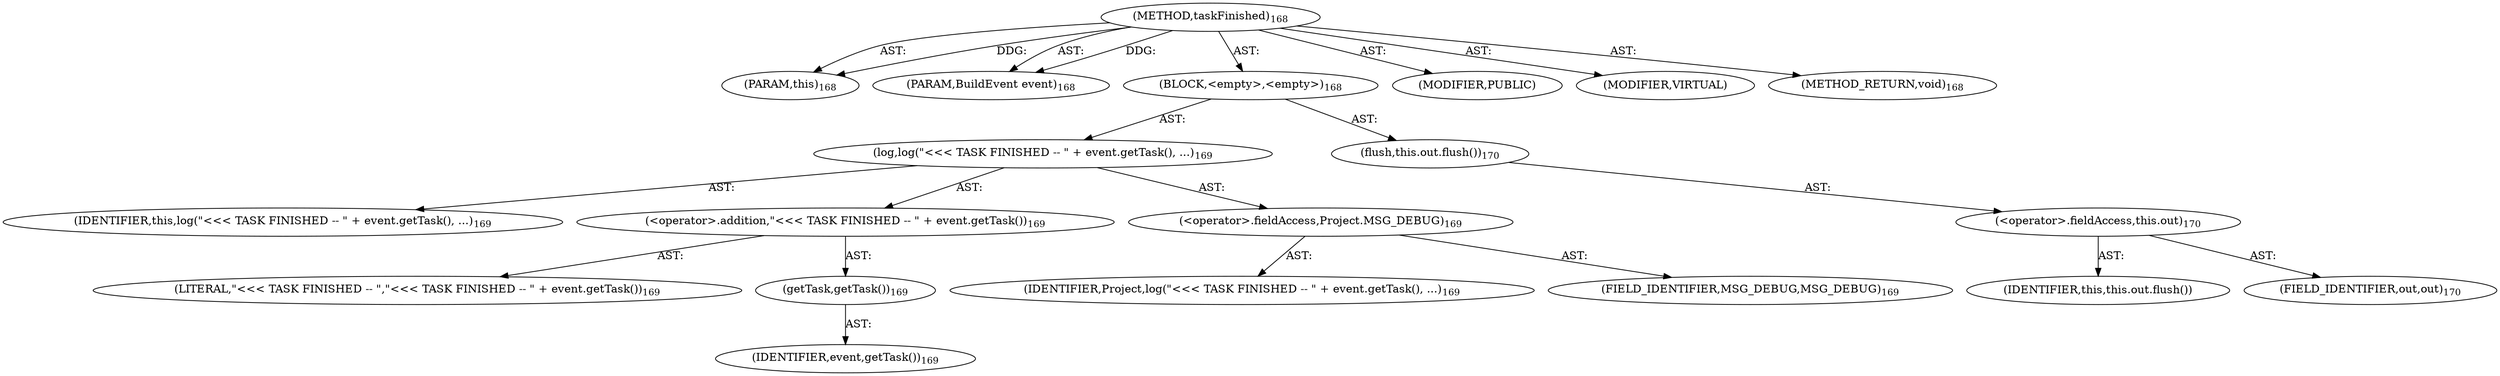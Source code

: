 digraph "taskFinished" {  
"111669149704" [label = <(METHOD,taskFinished)<SUB>168</SUB>> ]
"115964116997" [label = <(PARAM,this)<SUB>168</SUB>> ]
"115964117010" [label = <(PARAM,BuildEvent event)<SUB>168</SUB>> ]
"25769803787" [label = <(BLOCK,&lt;empty&gt;,&lt;empty&gt;)<SUB>168</SUB>> ]
"30064771152" [label = <(log,log(&quot;&lt;&lt;&lt; TASK FINISHED -- &quot; + event.getTask(), ...)<SUB>169</SUB>> ]
"68719476743" [label = <(IDENTIFIER,this,log(&quot;&lt;&lt;&lt; TASK FINISHED -- &quot; + event.getTask(), ...)<SUB>169</SUB>> ]
"30064771153" [label = <(&lt;operator&gt;.addition,&quot;&lt;&lt;&lt; TASK FINISHED -- &quot; + event.getTask())<SUB>169</SUB>> ]
"90194313232" [label = <(LITERAL,&quot;&lt;&lt;&lt; TASK FINISHED -- &quot;,&quot;&lt;&lt;&lt; TASK FINISHED -- &quot; + event.getTask())<SUB>169</SUB>> ]
"30064771154" [label = <(getTask,getTask())<SUB>169</SUB>> ]
"68719476794" [label = <(IDENTIFIER,event,getTask())<SUB>169</SUB>> ]
"30064771155" [label = <(&lt;operator&gt;.fieldAccess,Project.MSG_DEBUG)<SUB>169</SUB>> ]
"68719476795" [label = <(IDENTIFIER,Project,log(&quot;&lt;&lt;&lt; TASK FINISHED -- &quot; + event.getTask(), ...)<SUB>169</SUB>> ]
"55834574878" [label = <(FIELD_IDENTIFIER,MSG_DEBUG,MSG_DEBUG)<SUB>169</SUB>> ]
"30064771156" [label = <(flush,this.out.flush())<SUB>170</SUB>> ]
"30064771157" [label = <(&lt;operator&gt;.fieldAccess,this.out)<SUB>170</SUB>> ]
"68719476796" [label = <(IDENTIFIER,this,this.out.flush())> ]
"55834574879" [label = <(FIELD_IDENTIFIER,out,out)<SUB>170</SUB>> ]
"133143986198" [label = <(MODIFIER,PUBLIC)> ]
"133143986199" [label = <(MODIFIER,VIRTUAL)> ]
"128849018888" [label = <(METHOD_RETURN,void)<SUB>168</SUB>> ]
  "111669149704" -> "115964116997"  [ label = "AST: "] 
  "111669149704" -> "115964117010"  [ label = "AST: "] 
  "111669149704" -> "25769803787"  [ label = "AST: "] 
  "111669149704" -> "133143986198"  [ label = "AST: "] 
  "111669149704" -> "133143986199"  [ label = "AST: "] 
  "111669149704" -> "128849018888"  [ label = "AST: "] 
  "25769803787" -> "30064771152"  [ label = "AST: "] 
  "25769803787" -> "30064771156"  [ label = "AST: "] 
  "30064771152" -> "68719476743"  [ label = "AST: "] 
  "30064771152" -> "30064771153"  [ label = "AST: "] 
  "30064771152" -> "30064771155"  [ label = "AST: "] 
  "30064771153" -> "90194313232"  [ label = "AST: "] 
  "30064771153" -> "30064771154"  [ label = "AST: "] 
  "30064771154" -> "68719476794"  [ label = "AST: "] 
  "30064771155" -> "68719476795"  [ label = "AST: "] 
  "30064771155" -> "55834574878"  [ label = "AST: "] 
  "30064771156" -> "30064771157"  [ label = "AST: "] 
  "30064771157" -> "68719476796"  [ label = "AST: "] 
  "30064771157" -> "55834574879"  [ label = "AST: "] 
  "111669149704" -> "115964116997"  [ label = "DDG: "] 
  "111669149704" -> "115964117010"  [ label = "DDG: "] 
}
